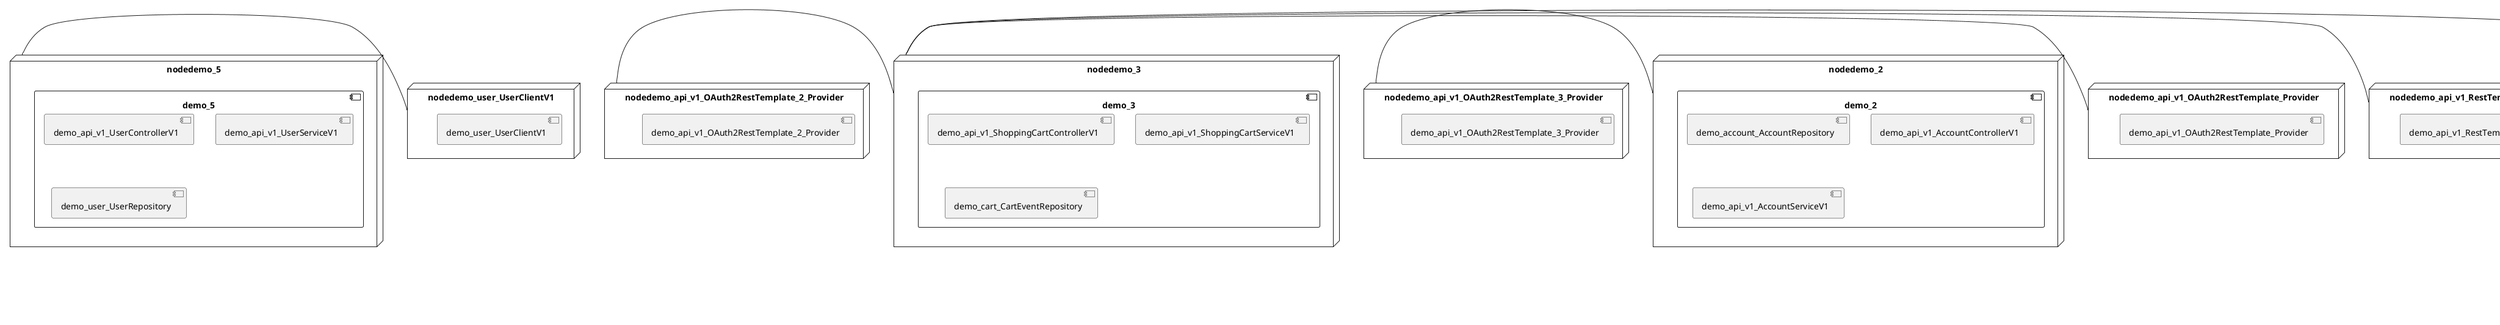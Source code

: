 @startuml
skinparam fixCircleLabelOverlapping true
skinparam componentStyle uml2
node nodedemo {
component demo {
[demo_UserController] [[kbastani-spring-cloud-event-sourcing-example.system#_4TLXskfQEe-kOY-vggT_yA]]
[demo_UserRepository] [[kbastani-spring-cloud-event-sourcing-example.system#_4TLXskfQEe-kOY-vggT_yA]]
[demo_UserService] [[kbastani-spring-cloud-event-sourcing-example.system#_4TLXskfQEe-kOY-vggT_yA]]
[demo_login_UserController] [[kbastani-spring-cloud-event-sourcing-example.system#_4TLXskfQEe-kOY-vggT_yA]]
}
}
node nodedemo_2 {
component demo_2 {
[demo_account_AccountRepository] [[kbastani-spring-cloud-event-sourcing-example.system#_4TLXskfQEe-kOY-vggT_yA]]
[demo_api_v1_AccountControllerV1] [[kbastani-spring-cloud-event-sourcing-example.system#_4TLXskfQEe-kOY-vggT_yA]]
[demo_api_v1_AccountServiceV1] [[kbastani-spring-cloud-event-sourcing-example.system#_4TLXskfQEe-kOY-vggT_yA]]
}
}
node nodedemo_3 {
component demo_3 {
[demo_api_v1_ShoppingCartControllerV1] [[kbastani-spring-cloud-event-sourcing-example.system#_4TLXskfQEe-kOY-vggT_yA]]
[demo_api_v1_ShoppingCartServiceV1] [[kbastani-spring-cloud-event-sourcing-example.system#_4TLXskfQEe-kOY-vggT_yA]]
[demo_cart_CartEventRepository] [[kbastani-spring-cloud-event-sourcing-example.system#_4TLXskfQEe-kOY-vggT_yA]]
}
}
node nodedemo_4 {
component demo_4 {
[DatabaseInitializer] [[kbastani-spring-cloud-event-sourcing-example.system#_4TLXskfQEe-kOY-vggT_yA]]
[demo_api_v1_OrderControllerV1] [[kbastani-spring-cloud-event-sourcing-example.system#_4TLXskfQEe-kOY-vggT_yA]]
[demo_api_v1_OrderServiceV1] [[kbastani-spring-cloud-event-sourcing-example.system#_4TLXskfQEe-kOY-vggT_yA]]
[demo_config_DatabaseInitializer] [[kbastani-spring-cloud-event-sourcing-example.system#_4TLXskfQEe-kOY-vggT_yA]]
[demo_invoice_InvoiceRepository] [[kbastani-spring-cloud-event-sourcing-example.system#_4TLXskfQEe-kOY-vggT_yA]]
[demo_order_OrderEventRepository] [[kbastani-spring-cloud-event-sourcing-example.system#_4TLXskfQEe-kOY-vggT_yA]]
[demo_order_OrderRepository] [[kbastani-spring-cloud-event-sourcing-example.system#_4TLXskfQEe-kOY-vggT_yA]]
}
}
node nodedemo_5 {
component demo_5 {
[demo_api_v1_UserControllerV1] [[kbastani-spring-cloud-event-sourcing-example.system#_4TLXskfQEe-kOY-vggT_yA]]
[demo_api_v1_UserServiceV1] [[kbastani-spring-cloud-event-sourcing-example.system#_4TLXskfQEe-kOY-vggT_yA]]
[demo_user_UserRepository] [[kbastani-spring-cloud-event-sourcing-example.system#_4TLXskfQEe-kOY-vggT_yA]]
}
}
node nodedemo_6 {
component demo_6 {
}
}
node nodedemo_7 {
component demo_7 {
[demo_api_v1_CatalogControllerV1] [[kbastani-spring-cloud-event-sourcing-example.system#_4TLXskfQEe-kOY-vggT_yA]]
[demo_api_v1_CatalogServiceV1] [[kbastani-spring-cloud-event-sourcing-example.system#_4TLXskfQEe-kOY-vggT_yA]]
[demo_catalog_CatalogInfoRepository] [[kbastani-spring-cloud-event-sourcing-example.system#_4TLXskfQEe-kOY-vggT_yA]]
}
}
node nodedemo_v1 {
component demo_v1 {
[demo_v1_InventoryControllerV1] [[kbastani-spring-cloud-event-sourcing-example.system#_4TLXskfQEe-kOY-vggT_yA]]
[demo_v1_InventoryServiceV1] [[kbastani-spring-cloud-event-sourcing-example.system#_4TLXskfQEe-kOY-vggT_yA]]
}
}
node nodedemo_api_v1_OAuth2RestTemplate_2_Provider {
[demo_api_v1_OAuth2RestTemplate_2_Provider] [[kbastani-spring-cloud-event-sourcing-example.system#_4TLXskfQEe-kOY-vggT_yA]]
}
node nodedemo_api_v1_OAuth2RestTemplate_3_Provider {
[demo_api_v1_OAuth2RestTemplate_3_Provider] [[kbastani-spring-cloud-event-sourcing-example.system#_4TLXskfQEe-kOY-vggT_yA]]
}
node nodedemo_api_v1_OAuth2RestTemplate_Provider {
[demo_api_v1_OAuth2RestTemplate_Provider] [[kbastani-spring-cloud-event-sourcing-example.system#_4TLXskfQEe-kOY-vggT_yA]]
}
node nodedemo_api_v1_RestTemplate_2_Provider {
[demo_api_v1_RestTemplate_2_Provider] [[kbastani-spring-cloud-event-sourcing-example.system#_4TLXskfQEe-kOY-vggT_yA]]
}
node nodedemo_api_v1_RestTemplate_Provider {
[demo_api_v1_RestTemplate_Provider] [[kbastani-spring-cloud-event-sourcing-example.system#_4TLXskfQEe-kOY-vggT_yA]]
}
node nodedemo_inventory_InventoryRepository_Provider {
[demo_inventory_InventoryRepository_Provider] [[kbastani-spring-cloud-event-sourcing-example.system#_4TLXskfQEe-kOY-vggT_yA]]
}
node nodedemo_login_AuthenticationManager_Provider {
[demo_login_AuthenticationManager_Provider] [[kbastani-spring-cloud-event-sourcing-example.system#_4TLXskfQEe-kOY-vggT_yA]]
}
node nodedemo_login_ClientDetailsService_Provider {
[demo_login_ClientDetailsService_Provider] [[kbastani-spring-cloud-event-sourcing-example.system#_4TLXskfQEe-kOY-vggT_yA]]
}
node nodedemo_login_HttpSessionSecurityContextRepository_Provider {
[demo_login_HttpSessionSecurityContextRepository_Provider] [[kbastani-spring-cloud-event-sourcing-example.system#_4TLXskfQEe-kOY-vggT_yA]]
}
node nodedemo_login_LoginController {
[demo_login_LoginController] [[kbastani-spring-cloud-event-sourcing-example.system#_4TLXskfQEe-kOY-vggT_yA]]
}
node nodedemo_product_ProductRepository_Provider {
[demo_product_ProductRepository_Provider] [[kbastani-spring-cloud-event-sourcing-example.system#_4TLXskfQEe-kOY-vggT_yA]]
}
node nodedemo_user_UserClientV1 {
[demo_user_UserClientV1] [[kbastani-spring-cloud-event-sourcing-example.system#_4TLXskfQEe-kOY-vggT_yA]]
}
node nodedemo_v1_Session_Provider {
[demo_v1_Session_Provider] [[kbastani-spring-cloud-event-sourcing-example.system#_4TLXskfQEe-kOY-vggT_yA]]
}
[nodedemo_5] - [nodedemo_user_UserClientV1]
[nodedemo_api_v1_OAuth2RestTemplate_2_Provider] - [nodedemo_3]
[nodedemo_api_v1_OAuth2RestTemplate_3_Provider] - [nodedemo_2]
[nodedemo_api_v1_OAuth2RestTemplate_Provider] - [nodedemo_3]
[nodedemo_api_v1_RestTemplate_2_Provider] - [nodedemo_3]
[nodedemo_api_v1_RestTemplate_Provider] - [nodedemo_3]
[nodedemo_inventory_InventoryRepository_Provider] - [nodedemo_v1]
[nodedemo_login_AuthenticationManager_Provider] - [nodedemo_login_LoginController]
[nodedemo_login_ClientDetailsService_Provider] - [nodedemo_login_LoginController]
[nodedemo_login_HttpSessionSecurityContextRepository_Provider] - [nodedemo_login_LoginController]
[nodedemo_product_ProductRepository_Provider] - [nodedemo_v1]
[nodedemo_v1_Session_Provider] - [nodedemo_v1]

@enduml
